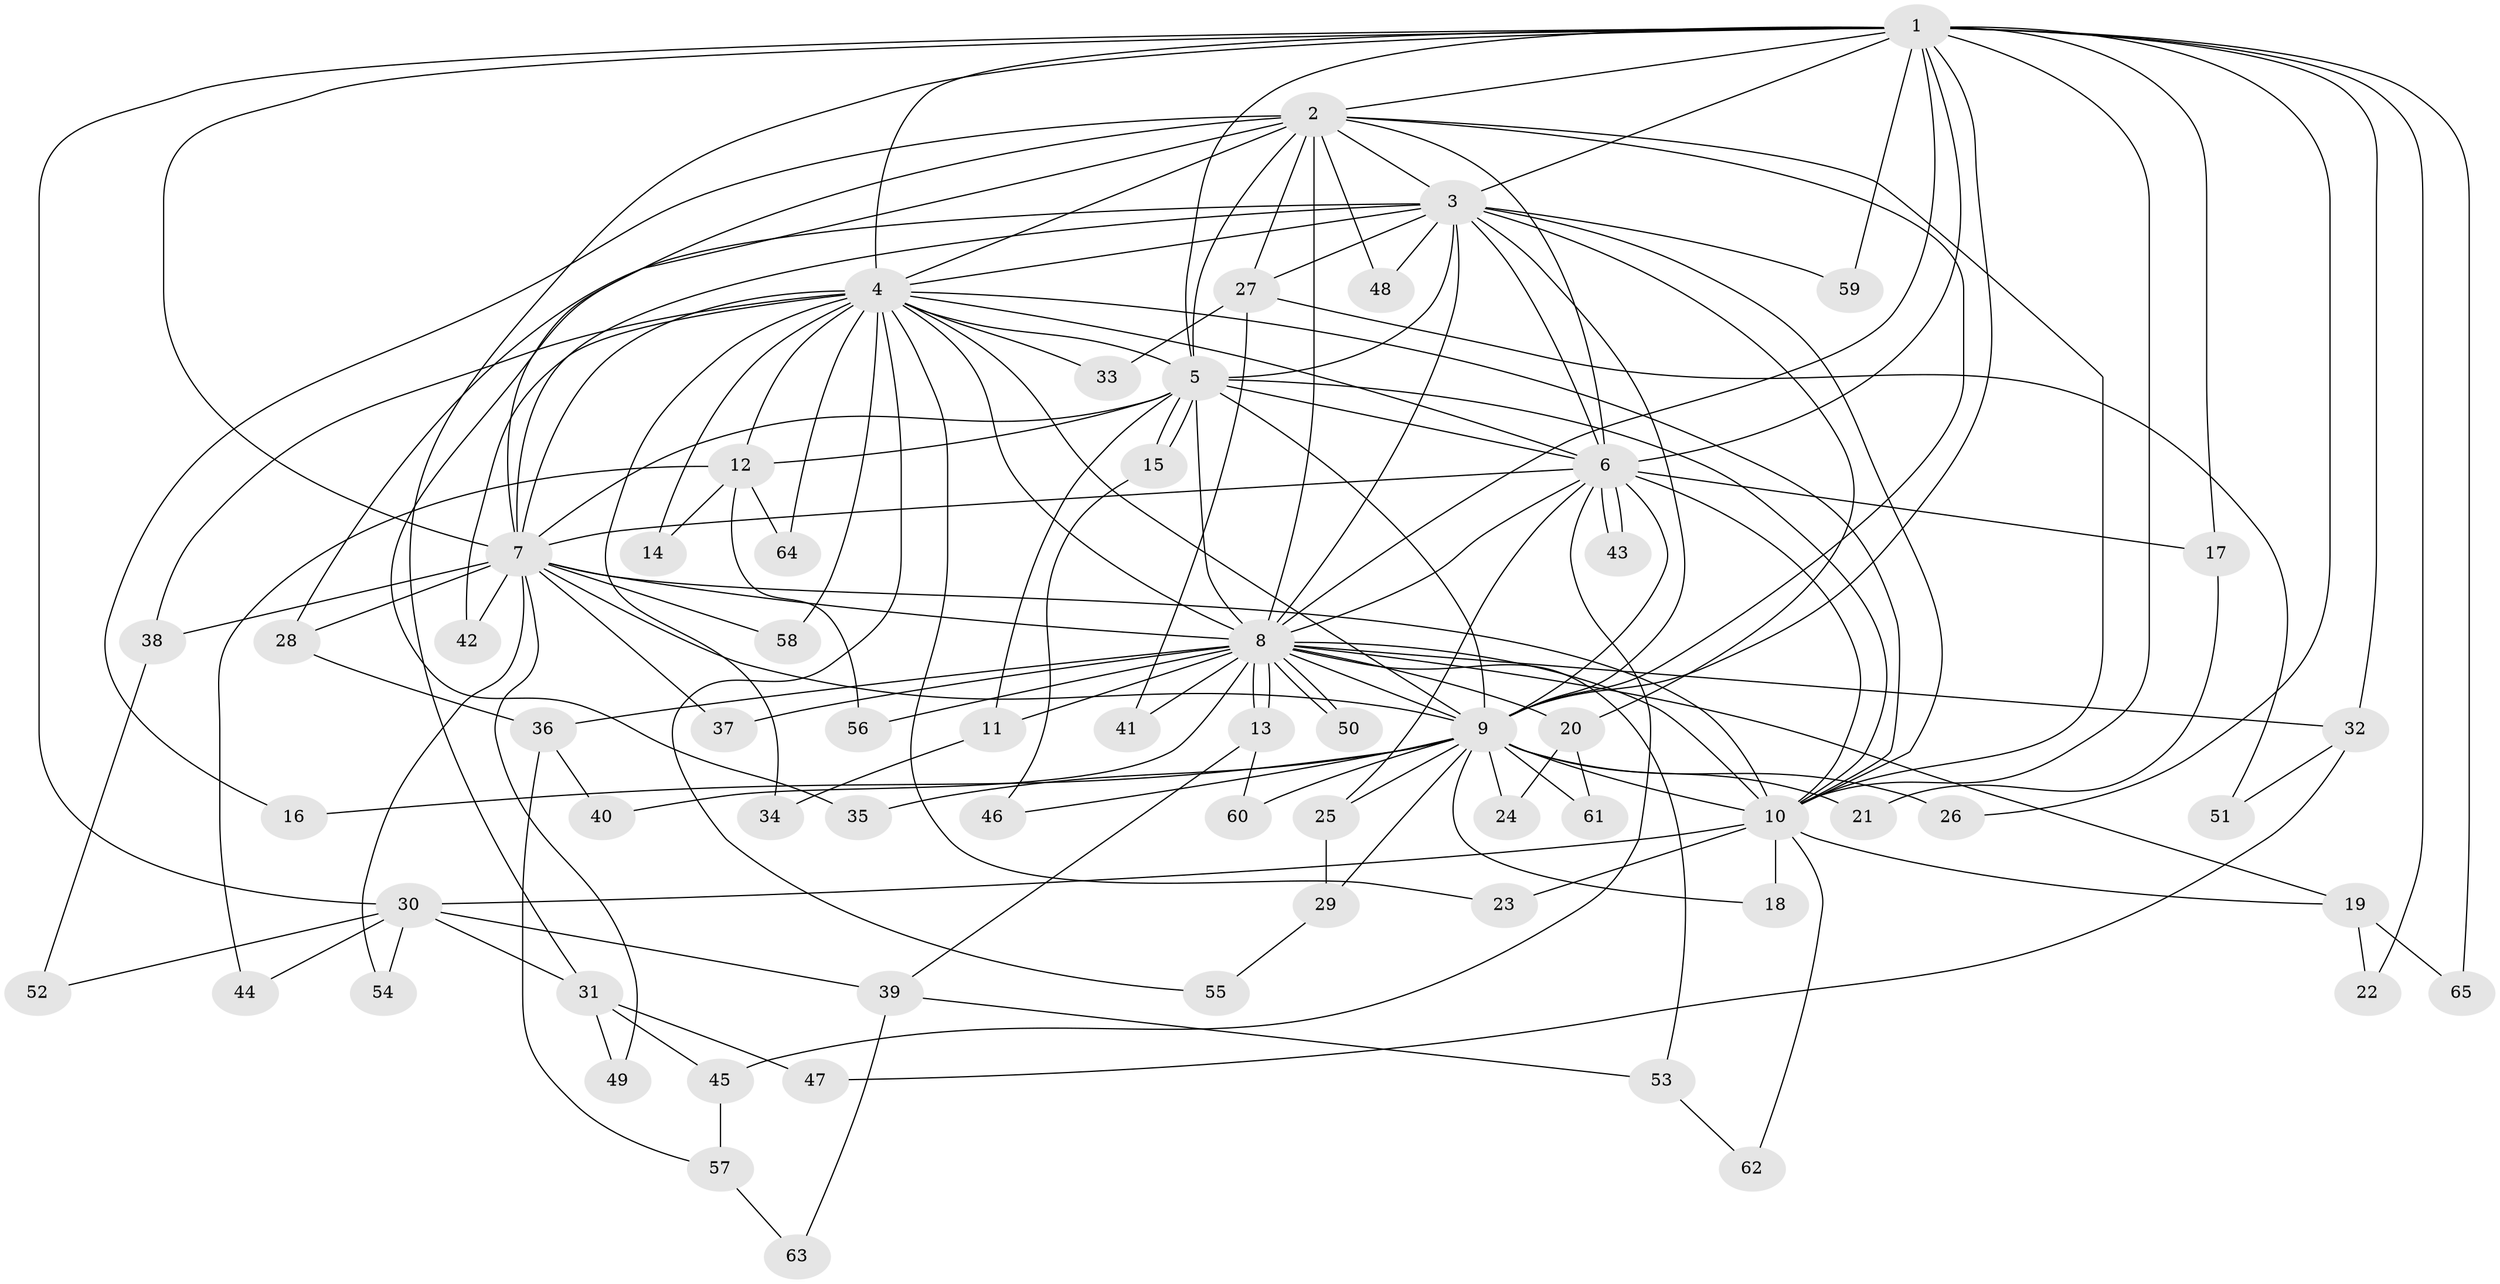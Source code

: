 // Generated by graph-tools (version 1.1) at 2025/35/03/09/25 02:35:04]
// undirected, 65 vertices, 155 edges
graph export_dot {
graph [start="1"]
  node [color=gray90,style=filled];
  1;
  2;
  3;
  4;
  5;
  6;
  7;
  8;
  9;
  10;
  11;
  12;
  13;
  14;
  15;
  16;
  17;
  18;
  19;
  20;
  21;
  22;
  23;
  24;
  25;
  26;
  27;
  28;
  29;
  30;
  31;
  32;
  33;
  34;
  35;
  36;
  37;
  38;
  39;
  40;
  41;
  42;
  43;
  44;
  45;
  46;
  47;
  48;
  49;
  50;
  51;
  52;
  53;
  54;
  55;
  56;
  57;
  58;
  59;
  60;
  61;
  62;
  63;
  64;
  65;
  1 -- 2;
  1 -- 3;
  1 -- 4;
  1 -- 5;
  1 -- 6;
  1 -- 7;
  1 -- 8;
  1 -- 9;
  1 -- 10;
  1 -- 17;
  1 -- 22;
  1 -- 26;
  1 -- 30;
  1 -- 31;
  1 -- 32;
  1 -- 59;
  1 -- 65;
  2 -- 3;
  2 -- 4;
  2 -- 5;
  2 -- 6;
  2 -- 7;
  2 -- 8;
  2 -- 9;
  2 -- 10;
  2 -- 16;
  2 -- 27;
  2 -- 35;
  2 -- 48;
  3 -- 4;
  3 -- 5;
  3 -- 6;
  3 -- 7;
  3 -- 8;
  3 -- 9;
  3 -- 10;
  3 -- 20;
  3 -- 27;
  3 -- 28;
  3 -- 48;
  3 -- 59;
  4 -- 5;
  4 -- 6;
  4 -- 7;
  4 -- 8;
  4 -- 9;
  4 -- 10;
  4 -- 12;
  4 -- 14;
  4 -- 23;
  4 -- 33;
  4 -- 34;
  4 -- 38;
  4 -- 42;
  4 -- 55;
  4 -- 58;
  4 -- 64;
  5 -- 6;
  5 -- 7;
  5 -- 8;
  5 -- 9;
  5 -- 10;
  5 -- 11;
  5 -- 12;
  5 -- 15;
  5 -- 15;
  6 -- 7;
  6 -- 8;
  6 -- 9;
  6 -- 10;
  6 -- 17;
  6 -- 25;
  6 -- 43;
  6 -- 43;
  6 -- 45;
  7 -- 8;
  7 -- 9;
  7 -- 10;
  7 -- 28;
  7 -- 37;
  7 -- 38;
  7 -- 42;
  7 -- 49;
  7 -- 54;
  7 -- 58;
  8 -- 9;
  8 -- 10;
  8 -- 11;
  8 -- 13;
  8 -- 13;
  8 -- 19;
  8 -- 20;
  8 -- 32;
  8 -- 36;
  8 -- 37;
  8 -- 40;
  8 -- 41;
  8 -- 50;
  8 -- 50;
  8 -- 53;
  8 -- 56;
  9 -- 10;
  9 -- 16;
  9 -- 18;
  9 -- 21;
  9 -- 24;
  9 -- 25;
  9 -- 26;
  9 -- 29;
  9 -- 35;
  9 -- 46;
  9 -- 60;
  9 -- 61;
  10 -- 18;
  10 -- 19;
  10 -- 23;
  10 -- 30;
  10 -- 62;
  11 -- 34;
  12 -- 14;
  12 -- 44;
  12 -- 56;
  12 -- 64;
  13 -- 39;
  13 -- 60;
  15 -- 46;
  17 -- 21;
  19 -- 22;
  19 -- 65;
  20 -- 24;
  20 -- 61;
  25 -- 29;
  27 -- 33;
  27 -- 41;
  27 -- 51;
  28 -- 36;
  29 -- 55;
  30 -- 31;
  30 -- 39;
  30 -- 44;
  30 -- 52;
  30 -- 54;
  31 -- 45;
  31 -- 47;
  31 -- 49;
  32 -- 47;
  32 -- 51;
  36 -- 40;
  36 -- 57;
  38 -- 52;
  39 -- 53;
  39 -- 63;
  45 -- 57;
  53 -- 62;
  57 -- 63;
}
